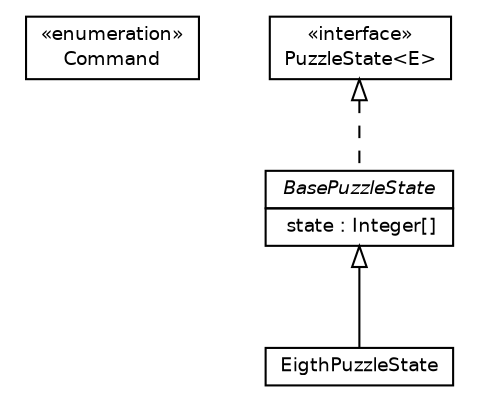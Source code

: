 #!/usr/local/bin/dot
#
# Class diagram 
# Generated by UmlGraph version 4.6 (http://www.spinellis.gr/sw/umlgraph)
#

digraph G {
	edge [fontname="Helvetica",fontsize=10,labelfontname="Helvetica",labelfontsize=10];
	node [fontname="Helvetica",fontsize=10,shape=plaintext];
	// com.googlecode.npuzzle.logic.Command
	c27 [label=<<table border="0" cellborder="1" cellspacing="0" cellpadding="2" port="p" href="./Command.html">
		<tr><td><table border="0" cellspacing="0" cellpadding="1">
			<tr><td> &laquo;enumeration&raquo; </td></tr>
			<tr><td> Command </td></tr>
		</table></td></tr>
		</table>>, fontname="Helvetica", fontcolor="black", fontsize=9.0];
	// com.googlecode.npuzzle.logic.EigthPuzzleState
	c28 [label=<<table border="0" cellborder="1" cellspacing="0" cellpadding="2" port="p" href="./EigthPuzzleState.html">
		<tr><td><table border="0" cellspacing="0" cellpadding="1">
			<tr><td> EigthPuzzleState </td></tr>
		</table></td></tr>
		</table>>, fontname="Helvetica", fontcolor="black", fontsize=9.0];
	// com.googlecode.npuzzle.logic.BasePuzzleState
	c29 [label=<<table border="0" cellborder="1" cellspacing="0" cellpadding="2" port="p" href="./BasePuzzleState.html">
		<tr><td><table border="0" cellspacing="0" cellpadding="1">
			<tr><td><font face="Helvetica-Oblique"> BasePuzzleState </font></td></tr>
		</table></td></tr>
		<tr><td><table border="0" cellspacing="0" cellpadding="1">
			<tr><td align="left">  state : Integer[] </td></tr>
		</table></td></tr>
		</table>>, fontname="Helvetica", fontcolor="black", fontsize=9.0];
	// com.googlecode.npuzzle.logic.PuzzleState<E>
	c30 [label=<<table border="0" cellborder="1" cellspacing="0" cellpadding="2" port="p" href="./PuzzleState.html">
		<tr><td><table border="0" cellspacing="0" cellpadding="1">
			<tr><td> &laquo;interface&raquo; </td></tr>
			<tr><td> PuzzleState&lt;E&gt; </td></tr>
		</table></td></tr>
		</table>>, fontname="Helvetica", fontcolor="black", fontsize=9.0];
	//com.googlecode.npuzzle.logic.EigthPuzzleState extends com.googlecode.npuzzle.logic.BasePuzzleState
	c29:p -> c28:p [dir=back,arrowtail=empty];
	//com.googlecode.npuzzle.logic.BasePuzzleState implements com.googlecode.npuzzle.logic.PuzzleState<E>
	c30:p -> c29:p [dir=back,arrowtail=empty,style=dashed];
}

